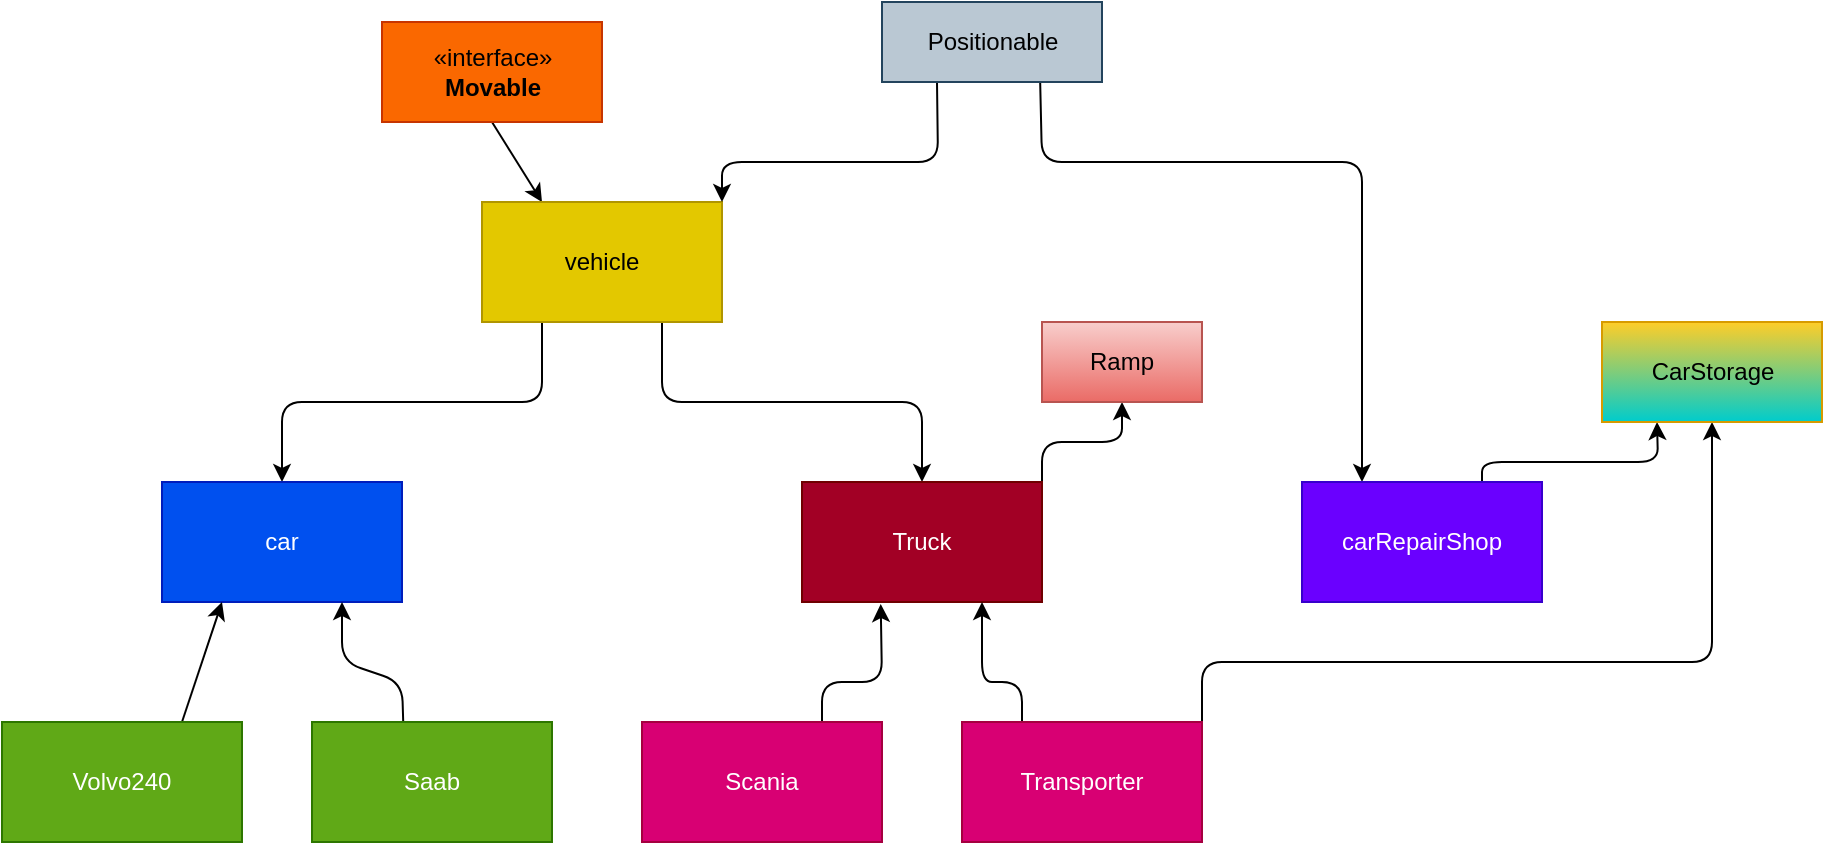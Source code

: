 <mxfile>
    <diagram id="Lvmbw9RptDjz1eKAB_4S" name="Page-1">
        <mxGraphModel dx="268" dy="1754" grid="1" gridSize="10" guides="1" tooltips="1" connect="1" arrows="1" fold="1" page="1" pageScale="1" pageWidth="850" pageHeight="1100" math="0" shadow="0">
            <root>
                <mxCell id="0"/>
                <mxCell id="1" parent="0"/>
                <mxCell id="24" style="edgeStyle=none;html=1;entryX=0.5;entryY=0;entryDx=0;entryDy=0;" parent="1" target="2" edge="1">
                    <mxGeometry relative="1" as="geometry">
                        <mxPoint x="1490" y="-650" as="targetPoint"/>
                        <mxPoint x="1390" y="-720" as="sourcePoint"/>
                        <Array as="points">
                            <mxPoint x="1390" y="-680"/>
                            <mxPoint x="1260" y="-680"/>
                        </Array>
                    </mxGeometry>
                </mxCell>
                <mxCell id="2" value="car" style="rounded=0;whiteSpace=wrap;html=1;fillColor=#0050ef;fontColor=#ffffff;strokeColor=#001DBC;" parent="1" vertex="1">
                    <mxGeometry x="1200" y="-640" width="120" height="60" as="geometry"/>
                </mxCell>
                <mxCell id="13" style="edgeStyle=none;html=1;entryX=0.5;entryY=0;entryDx=0;entryDy=0;exitX=0.75;exitY=1;exitDx=0;exitDy=0;" parent="1" source="22" target="4" edge="1">
                    <mxGeometry relative="1" as="geometry">
                        <mxPoint x="1660" y="-690" as="sourcePoint"/>
                        <Array as="points">
                            <mxPoint x="1450" y="-680"/>
                            <mxPoint x="1580" y="-680"/>
                        </Array>
                    </mxGeometry>
                </mxCell>
                <mxCell id="38" style="edgeStyle=none;html=1;exitX=1;exitY=0;exitDx=0;exitDy=0;entryX=0.5;entryY=1;entryDx=0;entryDy=0;" parent="1" source="4" target="19" edge="1">
                    <mxGeometry relative="1" as="geometry">
                        <Array as="points">
                            <mxPoint x="1640" y="-660"/>
                            <mxPoint x="1680" y="-660"/>
                        </Array>
                    </mxGeometry>
                </mxCell>
                <mxCell id="4" value="Truck" style="rounded=0;whiteSpace=wrap;html=1;fillColor=#a20025;fontColor=#ffffff;strokeColor=#6F0000;" parent="1" vertex="1">
                    <mxGeometry x="1520" y="-640" width="120" height="60" as="geometry"/>
                </mxCell>
                <mxCell id="14" style="edgeStyle=none;html=1;exitX=0.75;exitY=0;exitDx=0;exitDy=0;entryX=0.25;entryY=1;entryDx=0;entryDy=0;" parent="1" source="5" target="2" edge="1">
                    <mxGeometry relative="1" as="geometry"/>
                </mxCell>
                <mxCell id="5" value="Volvo240" style="rounded=0;whiteSpace=wrap;html=1;fillColor=#60a917;fontColor=#ffffff;strokeColor=#2D7600;" parent="1" vertex="1">
                    <mxGeometry x="1120" y="-520" width="120" height="60" as="geometry"/>
                </mxCell>
                <mxCell id="15" style="edgeStyle=none;html=1;exitX=0.38;exitY=-0.007;exitDx=0;exitDy=0;entryX=0.75;entryY=1;entryDx=0;entryDy=0;exitPerimeter=0;" parent="1" source="6" target="2" edge="1">
                    <mxGeometry relative="1" as="geometry">
                        <Array as="points">
                            <mxPoint x="1320" y="-540"/>
                            <mxPoint x="1290" y="-550"/>
                        </Array>
                    </mxGeometry>
                </mxCell>
                <mxCell id="6" value="Saab" style="rounded=0;whiteSpace=wrap;html=1;fillColor=#60a917;fontColor=#ffffff;strokeColor=#2D7600;" parent="1" vertex="1">
                    <mxGeometry x="1275" y="-520" width="120" height="60" as="geometry"/>
                </mxCell>
                <mxCell id="11" style="edgeStyle=none;html=1;exitX=0.75;exitY=0;exitDx=0;exitDy=0;entryX=0.328;entryY=1.017;entryDx=0;entryDy=0;entryPerimeter=0;" parent="1" source="7" target="4" edge="1">
                    <mxGeometry relative="1" as="geometry">
                        <Array as="points">
                            <mxPoint x="1530" y="-540"/>
                            <mxPoint x="1560" y="-540"/>
                        </Array>
                    </mxGeometry>
                </mxCell>
                <mxCell id="7" value="Scania&lt;span style=&quot;color: rgba(0 , 0 , 0 , 0) ; font-family: monospace ; font-size: 0px&quot;&gt;%3CmxGraphModel%3E%3Croot%3E%3CmxCell%20id%3D%220%22%2F%3E%3CmxCell%20id%3D%221%22%20parent%3D%220%22%2F%3E%3CmxCell%20id%3D%222%22%20value%3D%22%22%20style%3D%22rounded%3D0%3BwhiteSpace%3Dwrap%3Bhtml%3D1%3B%22%20vertex%3D%221%22%20parent%3D%221%22%3E%3CmxGeometry%20x%3D%2270%22%20y%3D%22190%22%20width%3D%22120%22%20height%3D%2260%22%20as%3D%22geometry%22%2F%3E%3C%2FmxCell%3E%3C%2Froot%3E%3C%2FmxGraphModel%3E&lt;/span&gt;" style="rounded=0;whiteSpace=wrap;html=1;fillColor=#d80073;fontColor=#ffffff;strokeColor=#A50040;" parent="1" vertex="1">
                    <mxGeometry x="1440" y="-520" width="120" height="60" as="geometry"/>
                </mxCell>
                <mxCell id="12" style="edgeStyle=none;html=1;exitX=0.25;exitY=0;exitDx=0;exitDy=0;entryX=0.75;entryY=1;entryDx=0;entryDy=0;" parent="1" source="8" target="4" edge="1">
                    <mxGeometry relative="1" as="geometry">
                        <Array as="points">
                            <mxPoint x="1630" y="-540"/>
                            <mxPoint x="1610" y="-540"/>
                        </Array>
                    </mxGeometry>
                </mxCell>
                <mxCell id="43" style="edgeStyle=none;html=1;exitX=1;exitY=0;exitDx=0;exitDy=0;entryX=0.5;entryY=1;entryDx=0;entryDy=0;" parent="1" source="8" target="34" edge="1">
                    <mxGeometry relative="1" as="geometry">
                        <Array as="points">
                            <mxPoint x="1720" y="-550"/>
                            <mxPoint x="1975" y="-550"/>
                        </Array>
                    </mxGeometry>
                </mxCell>
                <mxCell id="8" value="Transporter" style="rounded=0;whiteSpace=wrap;html=1;fillColor=#d80073;fontColor=#ffffff;strokeColor=#A50040;" parent="1" vertex="1">
                    <mxGeometry x="1600" y="-520" width="120" height="60" as="geometry"/>
                </mxCell>
                <mxCell id="19" value="Ramp" style="rounded=0;whiteSpace=wrap;html=1;fillColor=#f8cecc;gradientColor=#ea6b66;strokeColor=#b85450;" parent="1" vertex="1">
                    <mxGeometry x="1640" y="-720" width="80" height="40" as="geometry"/>
                </mxCell>
                <mxCell id="29" style="edgeStyle=none;html=1;exitX=0.5;exitY=1;exitDx=0;exitDy=0;entryX=0.25;entryY=0;entryDx=0;entryDy=0;" parent="1" source="26" target="22" edge="1">
                    <mxGeometry relative="1" as="geometry">
                        <mxPoint x="1640" y="-670" as="targetPoint"/>
                        <Array as="points"/>
                    </mxGeometry>
                </mxCell>
                <mxCell id="22" value="vehicle" style="rounded=0;whiteSpace=wrap;html=1;fillColor=#e3c800;fontColor=#000000;strokeColor=#B09500;" parent="1" vertex="1">
                    <mxGeometry x="1360" y="-780" width="120" height="60" as="geometry"/>
                </mxCell>
                <mxCell id="26" value="«interface»&lt;br&gt;&lt;b&gt;Movable&lt;/b&gt;" style="html=1;fillColor=#fa6800;fontColor=#000000;strokeColor=#C73500;" parent="1" vertex="1">
                    <mxGeometry x="1310" y="-870" width="110" height="50" as="geometry"/>
                </mxCell>
                <mxCell id="37" style="edgeStyle=none;html=1;exitX=0.25;exitY=1;exitDx=0;exitDy=0;entryX=1;entryY=0;entryDx=0;entryDy=0;" parent="1" source="28" target="22" edge="1">
                    <mxGeometry relative="1" as="geometry">
                        <Array as="points">
                            <mxPoint x="1588" y="-800"/>
                            <mxPoint x="1480" y="-800"/>
                        </Array>
                    </mxGeometry>
                </mxCell>
                <mxCell id="46" style="edgeStyle=none;html=1;exitX=0.719;exitY=1.008;exitDx=0;exitDy=0;entryX=0.25;entryY=0;entryDx=0;entryDy=0;exitPerimeter=0;" parent="1" source="28" target="31" edge="1">
                    <mxGeometry relative="1" as="geometry">
                        <Array as="points">
                            <mxPoint x="1640" y="-800"/>
                            <mxPoint x="1800" y="-800"/>
                        </Array>
                    </mxGeometry>
                </mxCell>
                <mxCell id="28" value="Positionable" style="html=1;fillColor=#bac8d3;strokeColor=#23445d;" parent="1" vertex="1">
                    <mxGeometry x="1560" y="-880" width="110" height="40" as="geometry"/>
                </mxCell>
                <mxCell id="39" style="edgeStyle=none;html=1;exitX=0.75;exitY=0;exitDx=0;exitDy=0;entryX=0.25;entryY=1;entryDx=0;entryDy=0;" parent="1" source="31" target="34" edge="1">
                    <mxGeometry relative="1" as="geometry">
                        <Array as="points">
                            <mxPoint x="1860" y="-650"/>
                            <mxPoint x="1948" y="-650"/>
                        </Array>
                    </mxGeometry>
                </mxCell>
                <mxCell id="31" value="carRepairShop" style="rounded=0;whiteSpace=wrap;html=1;fillColor=#6a00ff;fontColor=#ffffff;strokeColor=#3700CC;" parent="1" vertex="1">
                    <mxGeometry x="1770" y="-640" width="120" height="60" as="geometry"/>
                </mxCell>
                <mxCell id="34" value="CarStorage&lt;br&gt;" style="html=1;fillColor=#ffcd28;gradientColor=#00CCCC;strokeColor=#d79b00;" parent="1" vertex="1">
                    <mxGeometry x="1920" y="-720" width="110" height="50" as="geometry"/>
                </mxCell>
            </root>
        </mxGraphModel>
    </diagram>
</mxfile>